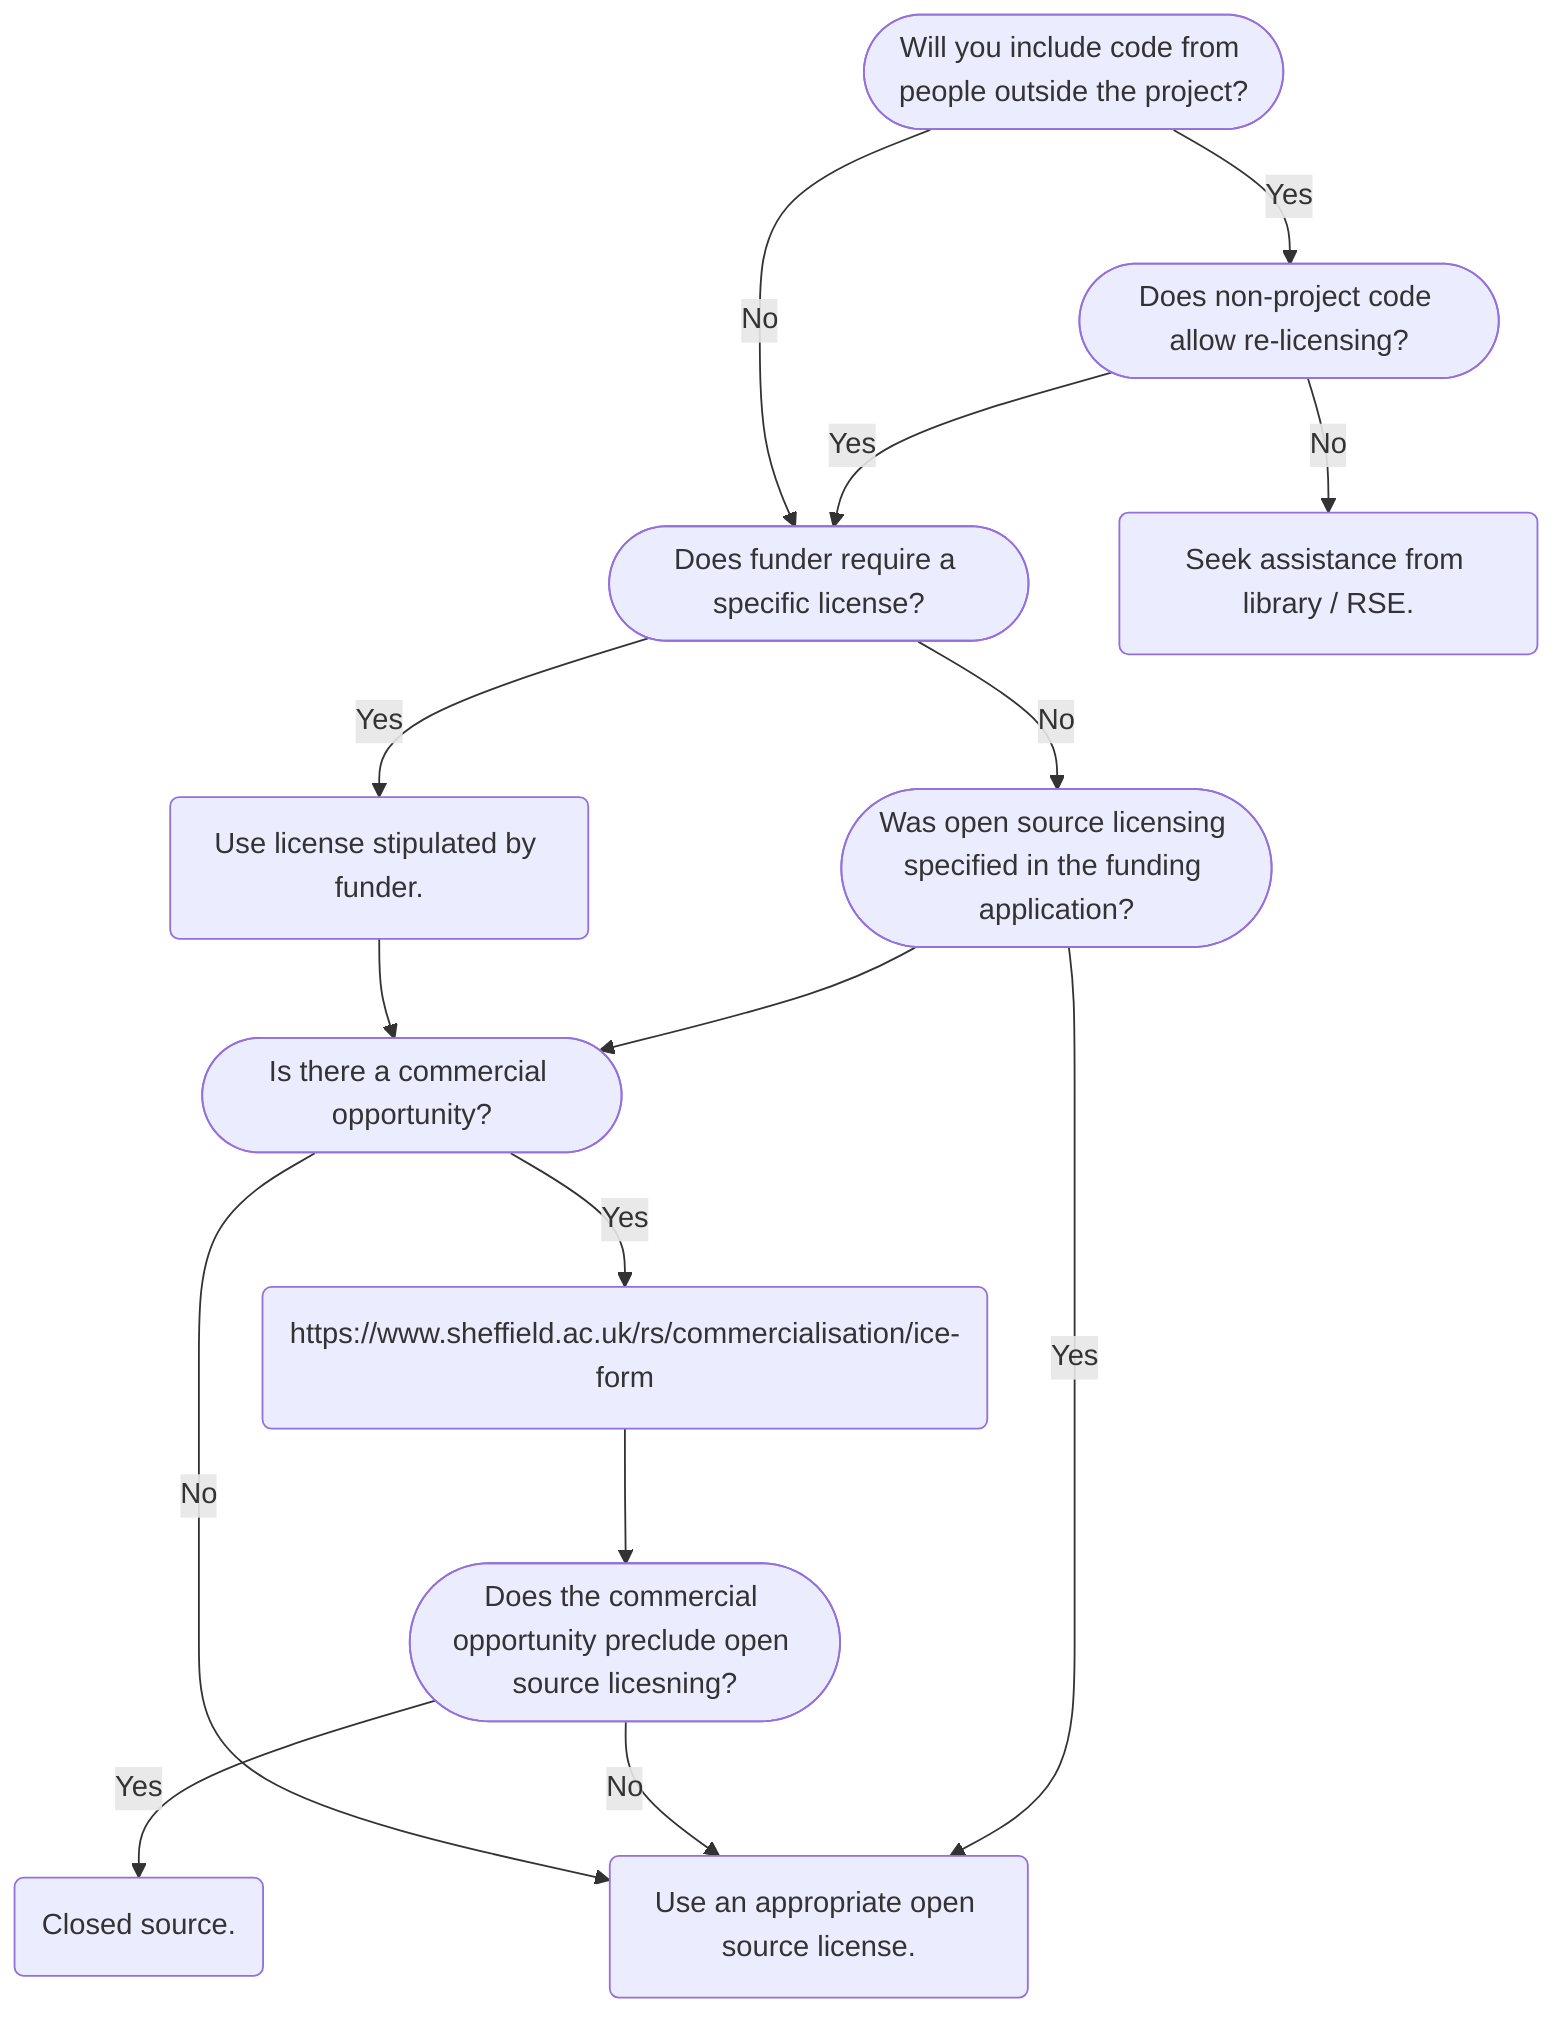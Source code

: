 flowchart TD
    A([Will you include code from people outside the project?])
    B([Does non-project code allow re-licensing?])
    C([Does funder require a specific license?])    
    D([Was open source licensing specified in the funding application?])    

    E([Is there a commercial opportunity?])
    F(https://www.sheffield.ac.uk/rs/commercialisation/ice-form)

    G(Use an appropriate open source license.)
    H(Seek assistance from library / RSE.)
    I(Use license stipulated by funder.)

    J([Does the commercial opportunity preclude open source licesning?])

    K(Closed source.)

    A -->|Yes| B
    B -->|No| H
    B -->|Yes| C
    A -->|No| C
    C -->|Yes| I
    C -->|No| D
    D -->|Yes| G
    D --> E
    E -->|Yes| F
    F --> J
    J -->|No| G
    I --> E
    E -->|No| G
    J -->|Yes| K